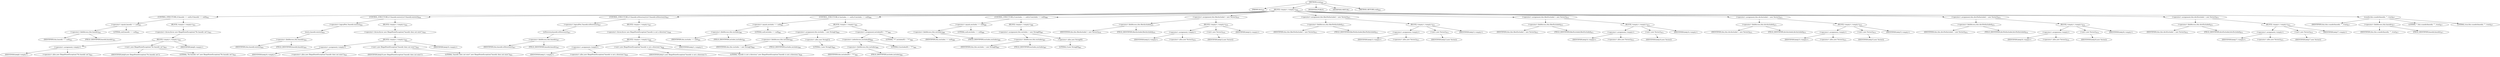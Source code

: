 digraph "scan" {  
"1237" [label = <(METHOD,scan)<SUB>650</SUB>> ]
"30" [label = <(PARAM,this)<SUB>650</SUB>> ]
"1238" [label = <(BLOCK,&lt;empty&gt;,&lt;empty&gt;)<SUB>650</SUB>> ]
"1239" [label = <(CONTROL_STRUCTURE,if (basedir == null),if (basedir == null))<SUB>651</SUB>> ]
"1240" [label = <(&lt;operator&gt;.equals,basedir == null)<SUB>651</SUB>> ]
"1241" [label = <(&lt;operator&gt;.fieldAccess,this.basedir)<SUB>651</SUB>> ]
"1242" [label = <(IDENTIFIER,this,basedir == null)<SUB>651</SUB>> ]
"1243" [label = <(FIELD_IDENTIFIER,basedir,basedir)<SUB>651</SUB>> ]
"1244" [label = <(LITERAL,null,basedir == null)<SUB>651</SUB>> ]
"1245" [label = <(BLOCK,&lt;empty&gt;,&lt;empty&gt;)<SUB>651</SUB>> ]
"1246" [label = <(&lt;operator&gt;.throw,throw new IllegalStateException(&quot;No basedir set&quot;);)<SUB>652</SUB>> ]
"1247" [label = <(BLOCK,&lt;empty&gt;,&lt;empty&gt;)<SUB>652</SUB>> ]
"1248" [label = <(&lt;operator&gt;.assignment,&lt;empty&gt;)> ]
"1249" [label = <(IDENTIFIER,$obj9,&lt;empty&gt;)> ]
"1250" [label = <(&lt;operator&gt;.alloc,new IllegalStateException(&quot;No basedir set&quot;))<SUB>652</SUB>> ]
"1251" [label = <(&lt;init&gt;,new IllegalStateException(&quot;No basedir set&quot;))<SUB>652</SUB>> ]
"1252" [label = <(IDENTIFIER,$obj9,new IllegalStateException(&quot;No basedir set&quot;))> ]
"1253" [label = <(LITERAL,&quot;No basedir set&quot;,new IllegalStateException(&quot;No basedir set&quot;))<SUB>652</SUB>> ]
"1254" [label = <(IDENTIFIER,$obj9,&lt;empty&gt;)> ]
"1255" [label = <(CONTROL_STRUCTURE,if (!basedir.exists()),if (!basedir.exists()))<SUB>654</SUB>> ]
"1256" [label = <(&lt;operator&gt;.logicalNot,!basedir.exists())<SUB>654</SUB>> ]
"1257" [label = <(exists,basedir.exists())<SUB>654</SUB>> ]
"1258" [label = <(&lt;operator&gt;.fieldAccess,this.basedir)<SUB>654</SUB>> ]
"1259" [label = <(IDENTIFIER,this,basedir.exists())<SUB>654</SUB>> ]
"1260" [label = <(FIELD_IDENTIFIER,basedir,basedir)<SUB>654</SUB>> ]
"1261" [label = <(BLOCK,&lt;empty&gt;,&lt;empty&gt;)<SUB>654</SUB>> ]
"1262" [label = <(&lt;operator&gt;.throw,throw new IllegalStateException(&quot;basedir does not exist&quot;);)<SUB>655</SUB>> ]
"1263" [label = <(BLOCK,&lt;empty&gt;,&lt;empty&gt;)<SUB>655</SUB>> ]
"1264" [label = <(&lt;operator&gt;.assignment,&lt;empty&gt;)> ]
"1265" [label = <(IDENTIFIER,$obj10,&lt;empty&gt;)> ]
"1266" [label = <(&lt;operator&gt;.alloc,new IllegalStateException(&quot;basedir does not exist&quot;))<SUB>655</SUB>> ]
"1267" [label = <(&lt;init&gt;,new IllegalStateException(&quot;basedir does not exist&quot;))<SUB>655</SUB>> ]
"1268" [label = <(IDENTIFIER,$obj10,new IllegalStateException(&quot;basedir does not exist&quot;))> ]
"1269" [label = <(LITERAL,&quot;basedir does not exist&quot;,new IllegalStateException(&quot;basedir does not exist&quot;))<SUB>655</SUB>> ]
"1270" [label = <(IDENTIFIER,$obj10,&lt;empty&gt;)> ]
"1271" [label = <(CONTROL_STRUCTURE,if (!basedir.isDirectory()),if (!basedir.isDirectory()))<SUB>657</SUB>> ]
"1272" [label = <(&lt;operator&gt;.logicalNot,!basedir.isDirectory())<SUB>657</SUB>> ]
"1273" [label = <(isDirectory,basedir.isDirectory())<SUB>657</SUB>> ]
"1274" [label = <(&lt;operator&gt;.fieldAccess,this.basedir)<SUB>657</SUB>> ]
"1275" [label = <(IDENTIFIER,this,basedir.isDirectory())<SUB>657</SUB>> ]
"1276" [label = <(FIELD_IDENTIFIER,basedir,basedir)<SUB>657</SUB>> ]
"1277" [label = <(BLOCK,&lt;empty&gt;,&lt;empty&gt;)<SUB>657</SUB>> ]
"1278" [label = <(&lt;operator&gt;.throw,throw new IllegalStateException(&quot;basedir is not a directory&quot;);)<SUB>658</SUB>> ]
"1279" [label = <(BLOCK,&lt;empty&gt;,&lt;empty&gt;)<SUB>658</SUB>> ]
"1280" [label = <(&lt;operator&gt;.assignment,&lt;empty&gt;)> ]
"1281" [label = <(IDENTIFIER,$obj11,&lt;empty&gt;)> ]
"1282" [label = <(&lt;operator&gt;.alloc,new IllegalStateException(&quot;basedir is not a directory&quot;))<SUB>658</SUB>> ]
"1283" [label = <(&lt;init&gt;,new IllegalStateException(&quot;basedir is not a directory&quot;))<SUB>658</SUB>> ]
"1284" [label = <(IDENTIFIER,$obj11,new IllegalStateException(&quot;basedir is not a directory&quot;))> ]
"1285" [label = <(LITERAL,&quot;basedir is not a directory&quot;,new IllegalStateException(&quot;basedir is not a directory&quot;))<SUB>658</SUB>> ]
"1286" [label = <(IDENTIFIER,$obj11,&lt;empty&gt;)> ]
"1287" [label = <(CONTROL_STRUCTURE,if (includes == null),if (includes == null))<SUB>661</SUB>> ]
"1288" [label = <(&lt;operator&gt;.equals,includes == null)<SUB>661</SUB>> ]
"1289" [label = <(&lt;operator&gt;.fieldAccess,this.includes)<SUB>661</SUB>> ]
"1290" [label = <(IDENTIFIER,this,includes == null)<SUB>661</SUB>> ]
"1291" [label = <(FIELD_IDENTIFIER,includes,includes)<SUB>661</SUB>> ]
"1292" [label = <(LITERAL,null,includes == null)<SUB>661</SUB>> ]
"1293" [label = <(BLOCK,&lt;empty&gt;,&lt;empty&gt;)<SUB>661</SUB>> ]
"1294" [label = <(&lt;operator&gt;.assignment,this.includes = new String[1])<SUB>663</SUB>> ]
"1295" [label = <(&lt;operator&gt;.fieldAccess,this.includes)<SUB>663</SUB>> ]
"1296" [label = <(IDENTIFIER,this,this.includes = new String[1])<SUB>663</SUB>> ]
"1297" [label = <(FIELD_IDENTIFIER,includes,includes)<SUB>663</SUB>> ]
"1298" [label = <(&lt;operator&gt;.alloc,new String[1])> ]
"1299" [label = <(LITERAL,1,new String[1])<SUB>663</SUB>> ]
"1300" [label = <(&lt;operator&gt;.assignment,includes[0] = &quot;**&quot;)<SUB>664</SUB>> ]
"1301" [label = <(&lt;operator&gt;.indexAccess,includes[0])<SUB>664</SUB>> ]
"1302" [label = <(&lt;operator&gt;.fieldAccess,this.includes)<SUB>664</SUB>> ]
"1303" [label = <(IDENTIFIER,this,includes[0] = &quot;**&quot;)<SUB>664</SUB>> ]
"1304" [label = <(FIELD_IDENTIFIER,includes,includes)<SUB>664</SUB>> ]
"1305" [label = <(LITERAL,0,includes[0] = &quot;**&quot;)<SUB>664</SUB>> ]
"1306" [label = <(LITERAL,&quot;**&quot;,includes[0] = &quot;**&quot;)<SUB>664</SUB>> ]
"1307" [label = <(CONTROL_STRUCTURE,if (excludes == null),if (excludes == null))<SUB>666</SUB>> ]
"1308" [label = <(&lt;operator&gt;.equals,excludes == null)<SUB>666</SUB>> ]
"1309" [label = <(&lt;operator&gt;.fieldAccess,this.excludes)<SUB>666</SUB>> ]
"1310" [label = <(IDENTIFIER,this,excludes == null)<SUB>666</SUB>> ]
"1311" [label = <(FIELD_IDENTIFIER,excludes,excludes)<SUB>666</SUB>> ]
"1312" [label = <(LITERAL,null,excludes == null)<SUB>666</SUB>> ]
"1313" [label = <(BLOCK,&lt;empty&gt;,&lt;empty&gt;)<SUB>666</SUB>> ]
"1314" [label = <(&lt;operator&gt;.assignment,this.excludes = new String[0])<SUB>667</SUB>> ]
"1315" [label = <(&lt;operator&gt;.fieldAccess,this.excludes)<SUB>667</SUB>> ]
"1316" [label = <(IDENTIFIER,this,this.excludes = new String[0])<SUB>667</SUB>> ]
"1317" [label = <(FIELD_IDENTIFIER,excludes,excludes)<SUB>667</SUB>> ]
"1318" [label = <(&lt;operator&gt;.alloc,new String[0])> ]
"1319" [label = <(LITERAL,0,new String[0])<SUB>667</SUB>> ]
"1320" [label = <(&lt;operator&gt;.assignment,this.filesIncluded = new Vector())<SUB>670</SUB>> ]
"1321" [label = <(&lt;operator&gt;.fieldAccess,this.filesIncluded)<SUB>670</SUB>> ]
"1322" [label = <(IDENTIFIER,this,this.filesIncluded = new Vector())<SUB>670</SUB>> ]
"1323" [label = <(FIELD_IDENTIFIER,filesIncluded,filesIncluded)<SUB>670</SUB>> ]
"1324" [label = <(BLOCK,&lt;empty&gt;,&lt;empty&gt;)<SUB>670</SUB>> ]
"1325" [label = <(&lt;operator&gt;.assignment,&lt;empty&gt;)> ]
"1326" [label = <(IDENTIFIER,$obj12,&lt;empty&gt;)> ]
"1327" [label = <(&lt;operator&gt;.alloc,new Vector())<SUB>670</SUB>> ]
"1328" [label = <(&lt;init&gt;,new Vector())<SUB>670</SUB>> ]
"1329" [label = <(IDENTIFIER,$obj12,new Vector())> ]
"1330" [label = <(IDENTIFIER,$obj12,&lt;empty&gt;)> ]
"1331" [label = <(&lt;operator&gt;.assignment,this.filesNotIncluded = new Vector())<SUB>671</SUB>> ]
"1332" [label = <(&lt;operator&gt;.fieldAccess,this.filesNotIncluded)<SUB>671</SUB>> ]
"1333" [label = <(IDENTIFIER,this,this.filesNotIncluded = new Vector())<SUB>671</SUB>> ]
"1334" [label = <(FIELD_IDENTIFIER,filesNotIncluded,filesNotIncluded)<SUB>671</SUB>> ]
"1335" [label = <(BLOCK,&lt;empty&gt;,&lt;empty&gt;)<SUB>671</SUB>> ]
"1336" [label = <(&lt;operator&gt;.assignment,&lt;empty&gt;)> ]
"1337" [label = <(IDENTIFIER,$obj13,&lt;empty&gt;)> ]
"1338" [label = <(&lt;operator&gt;.alloc,new Vector())<SUB>671</SUB>> ]
"1339" [label = <(&lt;init&gt;,new Vector())<SUB>671</SUB>> ]
"1340" [label = <(IDENTIFIER,$obj13,new Vector())> ]
"1341" [label = <(IDENTIFIER,$obj13,&lt;empty&gt;)> ]
"1342" [label = <(&lt;operator&gt;.assignment,this.filesExcluded = new Vector())<SUB>672</SUB>> ]
"1343" [label = <(&lt;operator&gt;.fieldAccess,this.filesExcluded)<SUB>672</SUB>> ]
"1344" [label = <(IDENTIFIER,this,this.filesExcluded = new Vector())<SUB>672</SUB>> ]
"1345" [label = <(FIELD_IDENTIFIER,filesExcluded,filesExcluded)<SUB>672</SUB>> ]
"1346" [label = <(BLOCK,&lt;empty&gt;,&lt;empty&gt;)<SUB>672</SUB>> ]
"1347" [label = <(&lt;operator&gt;.assignment,&lt;empty&gt;)> ]
"1348" [label = <(IDENTIFIER,$obj14,&lt;empty&gt;)> ]
"1349" [label = <(&lt;operator&gt;.alloc,new Vector())<SUB>672</SUB>> ]
"1350" [label = <(&lt;init&gt;,new Vector())<SUB>672</SUB>> ]
"1351" [label = <(IDENTIFIER,$obj14,new Vector())> ]
"1352" [label = <(IDENTIFIER,$obj14,&lt;empty&gt;)> ]
"1353" [label = <(&lt;operator&gt;.assignment,this.dirsIncluded = new Vector())<SUB>673</SUB>> ]
"1354" [label = <(&lt;operator&gt;.fieldAccess,this.dirsIncluded)<SUB>673</SUB>> ]
"1355" [label = <(IDENTIFIER,this,this.dirsIncluded = new Vector())<SUB>673</SUB>> ]
"1356" [label = <(FIELD_IDENTIFIER,dirsIncluded,dirsIncluded)<SUB>673</SUB>> ]
"1357" [label = <(BLOCK,&lt;empty&gt;,&lt;empty&gt;)<SUB>673</SUB>> ]
"1358" [label = <(&lt;operator&gt;.assignment,&lt;empty&gt;)> ]
"1359" [label = <(IDENTIFIER,$obj15,&lt;empty&gt;)> ]
"1360" [label = <(&lt;operator&gt;.alloc,new Vector())<SUB>673</SUB>> ]
"1361" [label = <(&lt;init&gt;,new Vector())<SUB>673</SUB>> ]
"1362" [label = <(IDENTIFIER,$obj15,new Vector())> ]
"1363" [label = <(IDENTIFIER,$obj15,&lt;empty&gt;)> ]
"1364" [label = <(&lt;operator&gt;.assignment,this.dirsNotIncluded = new Vector())<SUB>674</SUB>> ]
"1365" [label = <(&lt;operator&gt;.fieldAccess,this.dirsNotIncluded)<SUB>674</SUB>> ]
"1366" [label = <(IDENTIFIER,this,this.dirsNotIncluded = new Vector())<SUB>674</SUB>> ]
"1367" [label = <(FIELD_IDENTIFIER,dirsNotIncluded,dirsNotIncluded)<SUB>674</SUB>> ]
"1368" [label = <(BLOCK,&lt;empty&gt;,&lt;empty&gt;)<SUB>674</SUB>> ]
"1369" [label = <(&lt;operator&gt;.assignment,&lt;empty&gt;)> ]
"1370" [label = <(IDENTIFIER,$obj16,&lt;empty&gt;)> ]
"1371" [label = <(&lt;operator&gt;.alloc,new Vector())<SUB>674</SUB>> ]
"1372" [label = <(&lt;init&gt;,new Vector())<SUB>674</SUB>> ]
"1373" [label = <(IDENTIFIER,$obj16,new Vector())> ]
"1374" [label = <(IDENTIFIER,$obj16,&lt;empty&gt;)> ]
"1375" [label = <(&lt;operator&gt;.assignment,this.dirsExcluded = new Vector())<SUB>675</SUB>> ]
"1376" [label = <(&lt;operator&gt;.fieldAccess,this.dirsExcluded)<SUB>675</SUB>> ]
"1377" [label = <(IDENTIFIER,this,this.dirsExcluded = new Vector())<SUB>675</SUB>> ]
"1378" [label = <(FIELD_IDENTIFIER,dirsExcluded,dirsExcluded)<SUB>675</SUB>> ]
"1379" [label = <(BLOCK,&lt;empty&gt;,&lt;empty&gt;)<SUB>675</SUB>> ]
"1380" [label = <(&lt;operator&gt;.assignment,&lt;empty&gt;)> ]
"1381" [label = <(IDENTIFIER,$obj17,&lt;empty&gt;)> ]
"1382" [label = <(&lt;operator&gt;.alloc,new Vector())<SUB>675</SUB>> ]
"1383" [label = <(&lt;init&gt;,new Vector())<SUB>675</SUB>> ]
"1384" [label = <(IDENTIFIER,$obj17,new Vector())> ]
"1385" [label = <(IDENTIFIER,$obj17,&lt;empty&gt;)> ]
"1386" [label = <(scandir,this.scandir(basedir, &quot;&quot;, true))<SUB>677</SUB>> ]
"29" [label = <(IDENTIFIER,this,this.scandir(basedir, &quot;&quot;, true))<SUB>677</SUB>> ]
"1387" [label = <(&lt;operator&gt;.fieldAccess,this.basedir)<SUB>677</SUB>> ]
"1388" [label = <(IDENTIFIER,this,this.scandir(basedir, &quot;&quot;, true))<SUB>677</SUB>> ]
"1389" [label = <(FIELD_IDENTIFIER,basedir,basedir)<SUB>677</SUB>> ]
"1390" [label = <(LITERAL,&quot;&quot;,this.scandir(basedir, &quot;&quot;, true))<SUB>677</SUB>> ]
"1391" [label = <(LITERAL,true,this.scandir(basedir, &quot;&quot;, true))<SUB>677</SUB>> ]
"1392" [label = <(MODIFIER,PUBLIC)> ]
"1393" [label = <(MODIFIER,VIRTUAL)> ]
"1394" [label = <(METHOD_RETURN,void)<SUB>650</SUB>> ]
  "1237" -> "30" 
  "1237" -> "1238" 
  "1237" -> "1392" 
  "1237" -> "1393" 
  "1237" -> "1394" 
  "1238" -> "1239" 
  "1238" -> "1255" 
  "1238" -> "1271" 
  "1238" -> "1287" 
  "1238" -> "1307" 
  "1238" -> "1320" 
  "1238" -> "1331" 
  "1238" -> "1342" 
  "1238" -> "1353" 
  "1238" -> "1364" 
  "1238" -> "1375" 
  "1238" -> "1386" 
  "1239" -> "1240" 
  "1239" -> "1245" 
  "1240" -> "1241" 
  "1240" -> "1244" 
  "1241" -> "1242" 
  "1241" -> "1243" 
  "1245" -> "1246" 
  "1246" -> "1247" 
  "1247" -> "1248" 
  "1247" -> "1251" 
  "1247" -> "1254" 
  "1248" -> "1249" 
  "1248" -> "1250" 
  "1251" -> "1252" 
  "1251" -> "1253" 
  "1255" -> "1256" 
  "1255" -> "1261" 
  "1256" -> "1257" 
  "1257" -> "1258" 
  "1258" -> "1259" 
  "1258" -> "1260" 
  "1261" -> "1262" 
  "1262" -> "1263" 
  "1263" -> "1264" 
  "1263" -> "1267" 
  "1263" -> "1270" 
  "1264" -> "1265" 
  "1264" -> "1266" 
  "1267" -> "1268" 
  "1267" -> "1269" 
  "1271" -> "1272" 
  "1271" -> "1277" 
  "1272" -> "1273" 
  "1273" -> "1274" 
  "1274" -> "1275" 
  "1274" -> "1276" 
  "1277" -> "1278" 
  "1278" -> "1279" 
  "1279" -> "1280" 
  "1279" -> "1283" 
  "1279" -> "1286" 
  "1280" -> "1281" 
  "1280" -> "1282" 
  "1283" -> "1284" 
  "1283" -> "1285" 
  "1287" -> "1288" 
  "1287" -> "1293" 
  "1288" -> "1289" 
  "1288" -> "1292" 
  "1289" -> "1290" 
  "1289" -> "1291" 
  "1293" -> "1294" 
  "1293" -> "1300" 
  "1294" -> "1295" 
  "1294" -> "1298" 
  "1295" -> "1296" 
  "1295" -> "1297" 
  "1298" -> "1299" 
  "1300" -> "1301" 
  "1300" -> "1306" 
  "1301" -> "1302" 
  "1301" -> "1305" 
  "1302" -> "1303" 
  "1302" -> "1304" 
  "1307" -> "1308" 
  "1307" -> "1313" 
  "1308" -> "1309" 
  "1308" -> "1312" 
  "1309" -> "1310" 
  "1309" -> "1311" 
  "1313" -> "1314" 
  "1314" -> "1315" 
  "1314" -> "1318" 
  "1315" -> "1316" 
  "1315" -> "1317" 
  "1318" -> "1319" 
  "1320" -> "1321" 
  "1320" -> "1324" 
  "1321" -> "1322" 
  "1321" -> "1323" 
  "1324" -> "1325" 
  "1324" -> "1328" 
  "1324" -> "1330" 
  "1325" -> "1326" 
  "1325" -> "1327" 
  "1328" -> "1329" 
  "1331" -> "1332" 
  "1331" -> "1335" 
  "1332" -> "1333" 
  "1332" -> "1334" 
  "1335" -> "1336" 
  "1335" -> "1339" 
  "1335" -> "1341" 
  "1336" -> "1337" 
  "1336" -> "1338" 
  "1339" -> "1340" 
  "1342" -> "1343" 
  "1342" -> "1346" 
  "1343" -> "1344" 
  "1343" -> "1345" 
  "1346" -> "1347" 
  "1346" -> "1350" 
  "1346" -> "1352" 
  "1347" -> "1348" 
  "1347" -> "1349" 
  "1350" -> "1351" 
  "1353" -> "1354" 
  "1353" -> "1357" 
  "1354" -> "1355" 
  "1354" -> "1356" 
  "1357" -> "1358" 
  "1357" -> "1361" 
  "1357" -> "1363" 
  "1358" -> "1359" 
  "1358" -> "1360" 
  "1361" -> "1362" 
  "1364" -> "1365" 
  "1364" -> "1368" 
  "1365" -> "1366" 
  "1365" -> "1367" 
  "1368" -> "1369" 
  "1368" -> "1372" 
  "1368" -> "1374" 
  "1369" -> "1370" 
  "1369" -> "1371" 
  "1372" -> "1373" 
  "1375" -> "1376" 
  "1375" -> "1379" 
  "1376" -> "1377" 
  "1376" -> "1378" 
  "1379" -> "1380" 
  "1379" -> "1383" 
  "1379" -> "1385" 
  "1380" -> "1381" 
  "1380" -> "1382" 
  "1383" -> "1384" 
  "1386" -> "29" 
  "1386" -> "1387" 
  "1386" -> "1390" 
  "1386" -> "1391" 
  "1387" -> "1388" 
  "1387" -> "1389" 
}
